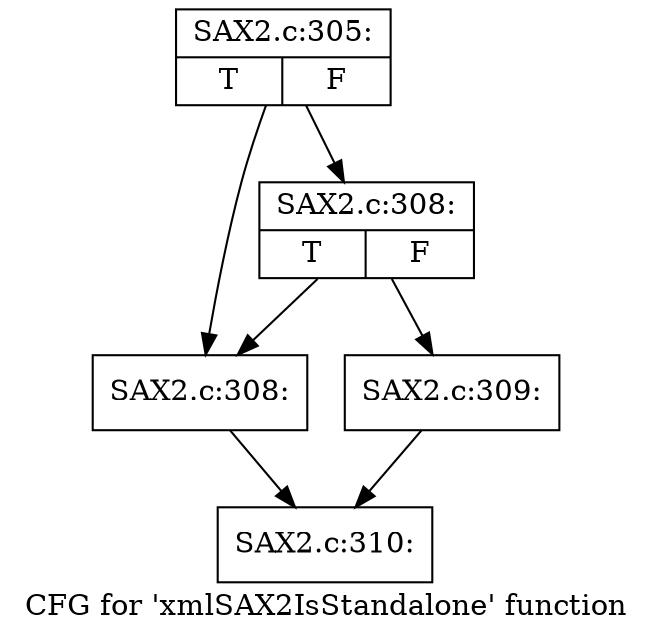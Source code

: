 digraph "CFG for 'xmlSAX2IsStandalone' function" {
	label="CFG for 'xmlSAX2IsStandalone' function";

	Node0x55f4ae624eb0 [shape=record,label="{SAX2.c:305:|{<s0>T|<s1>F}}"];
	Node0x55f4ae624eb0 -> Node0x55f4ae62bba0;
	Node0x55f4ae624eb0 -> Node0x55f4ae62bc40;
	Node0x55f4ae62bc40 [shape=record,label="{SAX2.c:308:|{<s0>T|<s1>F}}"];
	Node0x55f4ae62bc40 -> Node0x55f4ae62bba0;
	Node0x55f4ae62bc40 -> Node0x55f4ae62bbf0;
	Node0x55f4ae62bba0 [shape=record,label="{SAX2.c:308:}"];
	Node0x55f4ae62bba0 -> Node0x55f4ae62b0c0;
	Node0x55f4ae62bbf0 [shape=record,label="{SAX2.c:309:}"];
	Node0x55f4ae62bbf0 -> Node0x55f4ae62b0c0;
	Node0x55f4ae62b0c0 [shape=record,label="{SAX2.c:310:}"];
}

